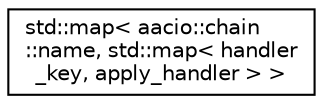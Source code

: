 digraph "Graphical Class Hierarchy"
{
  edge [fontname="Helvetica",fontsize="10",labelfontname="Helvetica",labelfontsize="10"];
  node [fontname="Helvetica",fontsize="10",shape=record];
  rankdir="LR";
  Node0 [label="std::map\< aacio::chain\l::name, std::map\< handler\l_key, apply_handler \> \>",height=0.2,width=0.4,color="black", fillcolor="white", style="filled",URL="$classstd_1_1map.html"];
}
